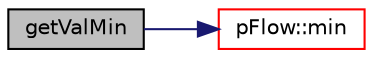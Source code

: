 digraph "getValMin"
{
 // LATEX_PDF_SIZE
  edge [fontname="Helvetica",fontsize="10",labelfontname="Helvetica",labelfontsize="10"];
  node [fontname="Helvetica",fontsize="10",shape=record];
  rankdir="LR";
  Node1 [label="getValMin",height=0.2,width=0.4,color="black", fillcolor="grey75", style="filled", fontcolor="black",tooltip="get the value of data entry and return min(value, minVal)"];
  Node1 -> Node2 [color="midnightblue",fontsize="10",style="solid",fontname="Helvetica"];
  Node2 [label="pFlow::min",height=0.2,width=0.4,color="red", fillcolor="white", style="filled",URL="$namespacepFlow.html#a8714e8dd092c46b15a6e804b6c90db47",tooltip=" "];
}
